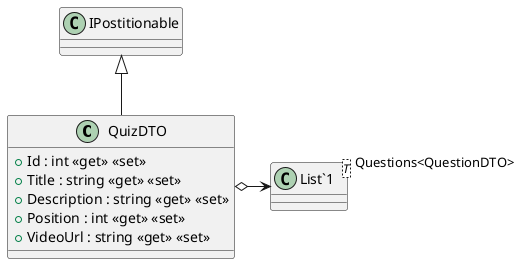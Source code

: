 @startuml
class QuizDTO {
    + Id : int <<get>> <<set>>
    + Title : string <<get>> <<set>>
    + Description : string <<get>> <<set>>
    + Position : int <<get>> <<set>>
    + VideoUrl : string <<get>> <<set>>
}
class "List`1"<T> {
}
IPostitionable <|-- QuizDTO
QuizDTO o-> "Questions<QuestionDTO>" "List`1"
@enduml
